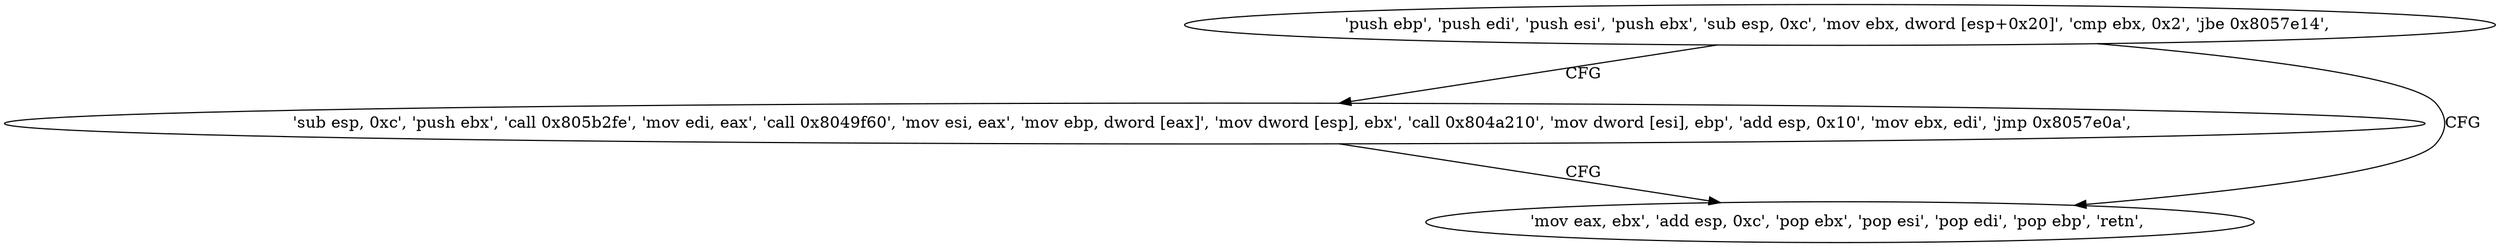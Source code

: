 digraph "func" {
"134577658" [label = "'push ebp', 'push edi', 'push esi', 'push ebx', 'sub esp, 0xc', 'mov ebx, dword [esp+0x20]', 'cmp ebx, 0x2', 'jbe 0x8057e14', " ]
"134577684" [label = "'sub esp, 0xc', 'push ebx', 'call 0x805b2fe', 'mov edi, eax', 'call 0x8049f60', 'mov esi, eax', 'mov ebp, dword [eax]', 'mov dword [esp], ebx', 'call 0x804a210', 'mov dword [esi], ebp', 'add esp, 0x10', 'mov ebx, edi', 'jmp 0x8057e0a', " ]
"134577674" [label = "'mov eax, ebx', 'add esp, 0xc', 'pop ebx', 'pop esi', 'pop edi', 'pop ebp', 'retn', " ]
"134577658" -> "134577684" [ label = "CFG" ]
"134577658" -> "134577674" [ label = "CFG" ]
"134577684" -> "134577674" [ label = "CFG" ]
}
